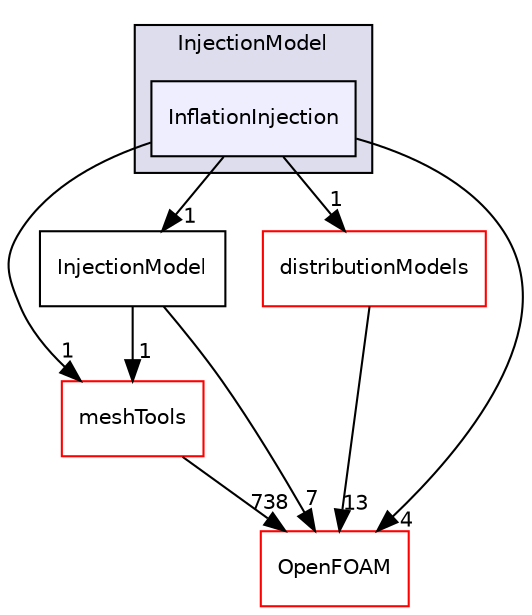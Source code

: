 digraph "src/lagrangian/intermediate/submodels/Kinematic/InjectionModel/InflationInjection" {
  bgcolor=transparent;
  compound=true
  node [ fontsize="10", fontname="Helvetica"];
  edge [ labelfontsize="10", labelfontname="Helvetica"];
  subgraph clusterdir_2c52a1c2f0c7ead309c5b735cade1a7e {
    graph [ bgcolor="#ddddee", pencolor="black", label="InjectionModel" fontname="Helvetica", fontsize="10", URL="dir_2c52a1c2f0c7ead309c5b735cade1a7e.html"]
  dir_99e3b191c12b32386ee6898d68c73d61 [shape=box, label="InflationInjection", style="filled", fillcolor="#eeeeff", pencolor="black", URL="dir_99e3b191c12b32386ee6898d68c73d61.html"];
  }
  dir_ae30ad0bef50cf391b24c614251bb9fd [shape=box label="meshTools" color="red" URL="dir_ae30ad0bef50cf391b24c614251bb9fd.html"];
  dir_d6927c2879faa997b7d01c6ca71e518d [shape=box label="distributionModels" color="red" URL="dir_d6927c2879faa997b7d01c6ca71e518d.html"];
  dir_ee3de75dfe155d4ca6e4529231428527 [shape=box label="InjectionModel" URL="dir_ee3de75dfe155d4ca6e4529231428527.html"];
  dir_c5473ff19b20e6ec4dfe5c310b3778a8 [shape=box label="OpenFOAM" color="red" URL="dir_c5473ff19b20e6ec4dfe5c310b3778a8.html"];
  dir_ae30ad0bef50cf391b24c614251bb9fd->dir_c5473ff19b20e6ec4dfe5c310b3778a8 [headlabel="738", labeldistance=1.5 headhref="dir_001752_001898.html"];
  dir_d6927c2879faa997b7d01c6ca71e518d->dir_c5473ff19b20e6ec4dfe5c310b3778a8 [headlabel="13", labeldistance=1.5 headhref="dir_001387_001898.html"];
  dir_ee3de75dfe155d4ca6e4529231428527->dir_ae30ad0bef50cf391b24c614251bb9fd [headlabel="1", labeldistance=1.5 headhref="dir_001531_001752.html"];
  dir_ee3de75dfe155d4ca6e4529231428527->dir_c5473ff19b20e6ec4dfe5c310b3778a8 [headlabel="7", labeldistance=1.5 headhref="dir_001531_001898.html"];
  dir_99e3b191c12b32386ee6898d68c73d61->dir_ae30ad0bef50cf391b24c614251bb9fd [headlabel="1", labeldistance=1.5 headhref="dir_001530_001752.html"];
  dir_99e3b191c12b32386ee6898d68c73d61->dir_d6927c2879faa997b7d01c6ca71e518d [headlabel="1", labeldistance=1.5 headhref="dir_001530_001387.html"];
  dir_99e3b191c12b32386ee6898d68c73d61->dir_ee3de75dfe155d4ca6e4529231428527 [headlabel="1", labeldistance=1.5 headhref="dir_001530_001531.html"];
  dir_99e3b191c12b32386ee6898d68c73d61->dir_c5473ff19b20e6ec4dfe5c310b3778a8 [headlabel="4", labeldistance=1.5 headhref="dir_001530_001898.html"];
}
